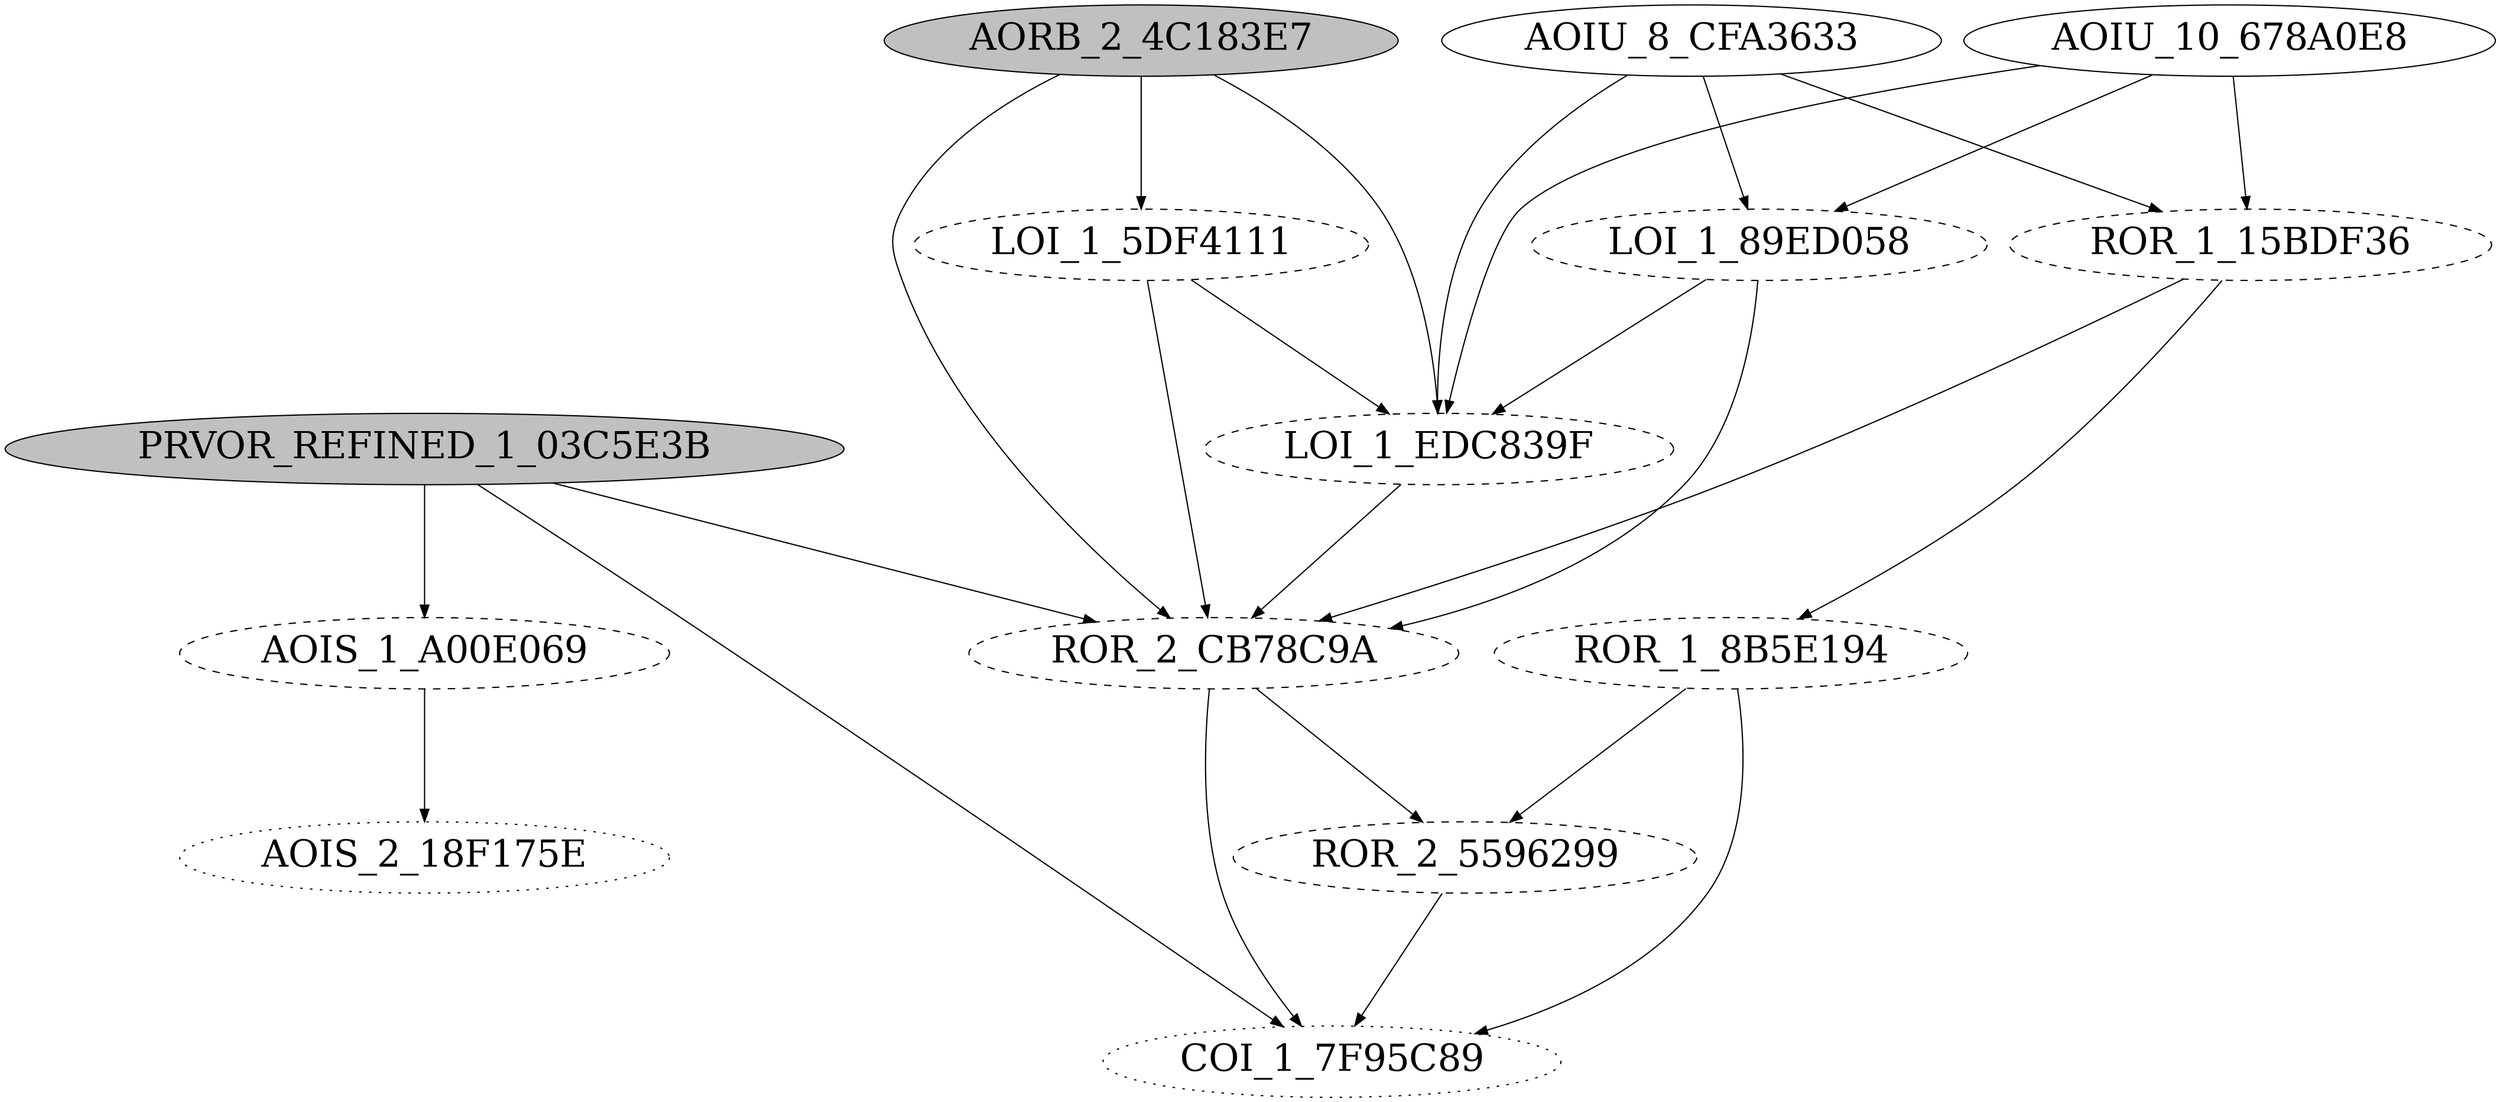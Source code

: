 digraph dynamic_subsumption_graph {
		rankdir=TD;
		page="15,15"
		ratio="auto";
		ranksep="1.5 equally";
		node [shape = ellipse fontsize = 30 style=filled fillcolor = gray]; PRVOR_REFINED_1_03C5E3B AORB_2_4C183E7;
		node [shape = ellipse fontsize = 30 style=solid fillcolor = none]; AOIU_8_CFA3633 AOIU_10_678A0E8;
		node [shape = ellipse fontsize = 30 style=dashed fillcolor = none]; AOIS_1_A00E069 ROR_2_CB78C9A ROR_2_5596299 LOI_1_5DF4111 LOI_1_EDC839F ROR_1_15BDF36 ROR_1_8B5E194 LOI_1_89ED058;
		node [shape = ellipse fontsize = 30 style=dotted fillcolor = none]; COI_1_7F95C89 AOIS_2_18F175E;
		PRVOR_REFINED_1_03C5E3B[URL="file:PRVOR_REFINED_1_03C5E3B.txt"];
		PRVOR_REFINED_1_03C5E3B -> ROR_2_CB78C9A;
		PRVOR_REFINED_1_03C5E3B -> AOIS_1_A00E069;
		PRVOR_REFINED_1_03C5E3B -> COI_1_7F95C89;
		AORB_2_4C183E7[URL="file:AORB_2_4C183E7.txt"];
		AORB_2_4C183E7 -> ROR_2_CB78C9A;
		AORB_2_4C183E7 -> LOI_1_5DF4111;
		AORB_2_4C183E7 -> LOI_1_EDC839F;
		AOIU_8_CFA3633[URL="file:AOIU_8_CFA3633.txt"];
		AOIU_8_CFA3633 -> LOI_1_EDC839F;
		AOIU_8_CFA3633 -> ROR_1_15BDF36;
		AOIU_8_CFA3633 -> LOI_1_89ED058;
		AOIU_10_678A0E8[URL="file:AOIU_10_678A0E8.txt"];
		AOIU_10_678A0E8 -> LOI_1_EDC839F;
		AOIU_10_678A0E8 -> ROR_1_15BDF36;
		AOIU_10_678A0E8 -> LOI_1_89ED058;
		AOIS_1_A00E069[URL="file:AOIS_1_A00E069.txt"];
		AOIS_1_A00E069 -> AOIS_2_18F175E;
		COI_1_7F95C89[URL="file:COI_1_7F95C89.txt"];
		ROR_2_CB78C9A[URL="file:ROR_2_CB78C9A.txt"];
		ROR_2_CB78C9A -> ROR_2_5596299;
		ROR_2_CB78C9A -> COI_1_7F95C89;
		AOIS_2_18F175E[URL="file:AOIS_2_18F175E.txt"];
		ROR_2_5596299[URL="file:ROR_2_5596299.txt"];
		ROR_2_5596299 -> COI_1_7F95C89;
		LOI_1_5DF4111[URL="file:LOI_1_5DF4111.txt"];
		LOI_1_5DF4111 -> ROR_2_CB78C9A;
		LOI_1_5DF4111 -> LOI_1_EDC839F;
		LOI_1_EDC839F[URL="file:LOI_1_EDC839F.txt"];
		LOI_1_EDC839F -> ROR_2_CB78C9A;
		ROR_1_15BDF36[URL="file:ROR_1_15BDF36.txt"];
		ROR_1_15BDF36 -> ROR_2_CB78C9A;
		ROR_1_15BDF36 -> ROR_1_8B5E194;
		ROR_1_8B5E194[URL="file:ROR_1_8B5E194.txt"];
		ROR_1_8B5E194 -> ROR_2_5596299;
		ROR_1_8B5E194 -> COI_1_7F95C89;
		LOI_1_89ED058[URL="file:LOI_1_89ED058.txt"];
		LOI_1_89ED058 -> ROR_2_CB78C9A;
		LOI_1_89ED058 -> LOI_1_EDC839F;
}
